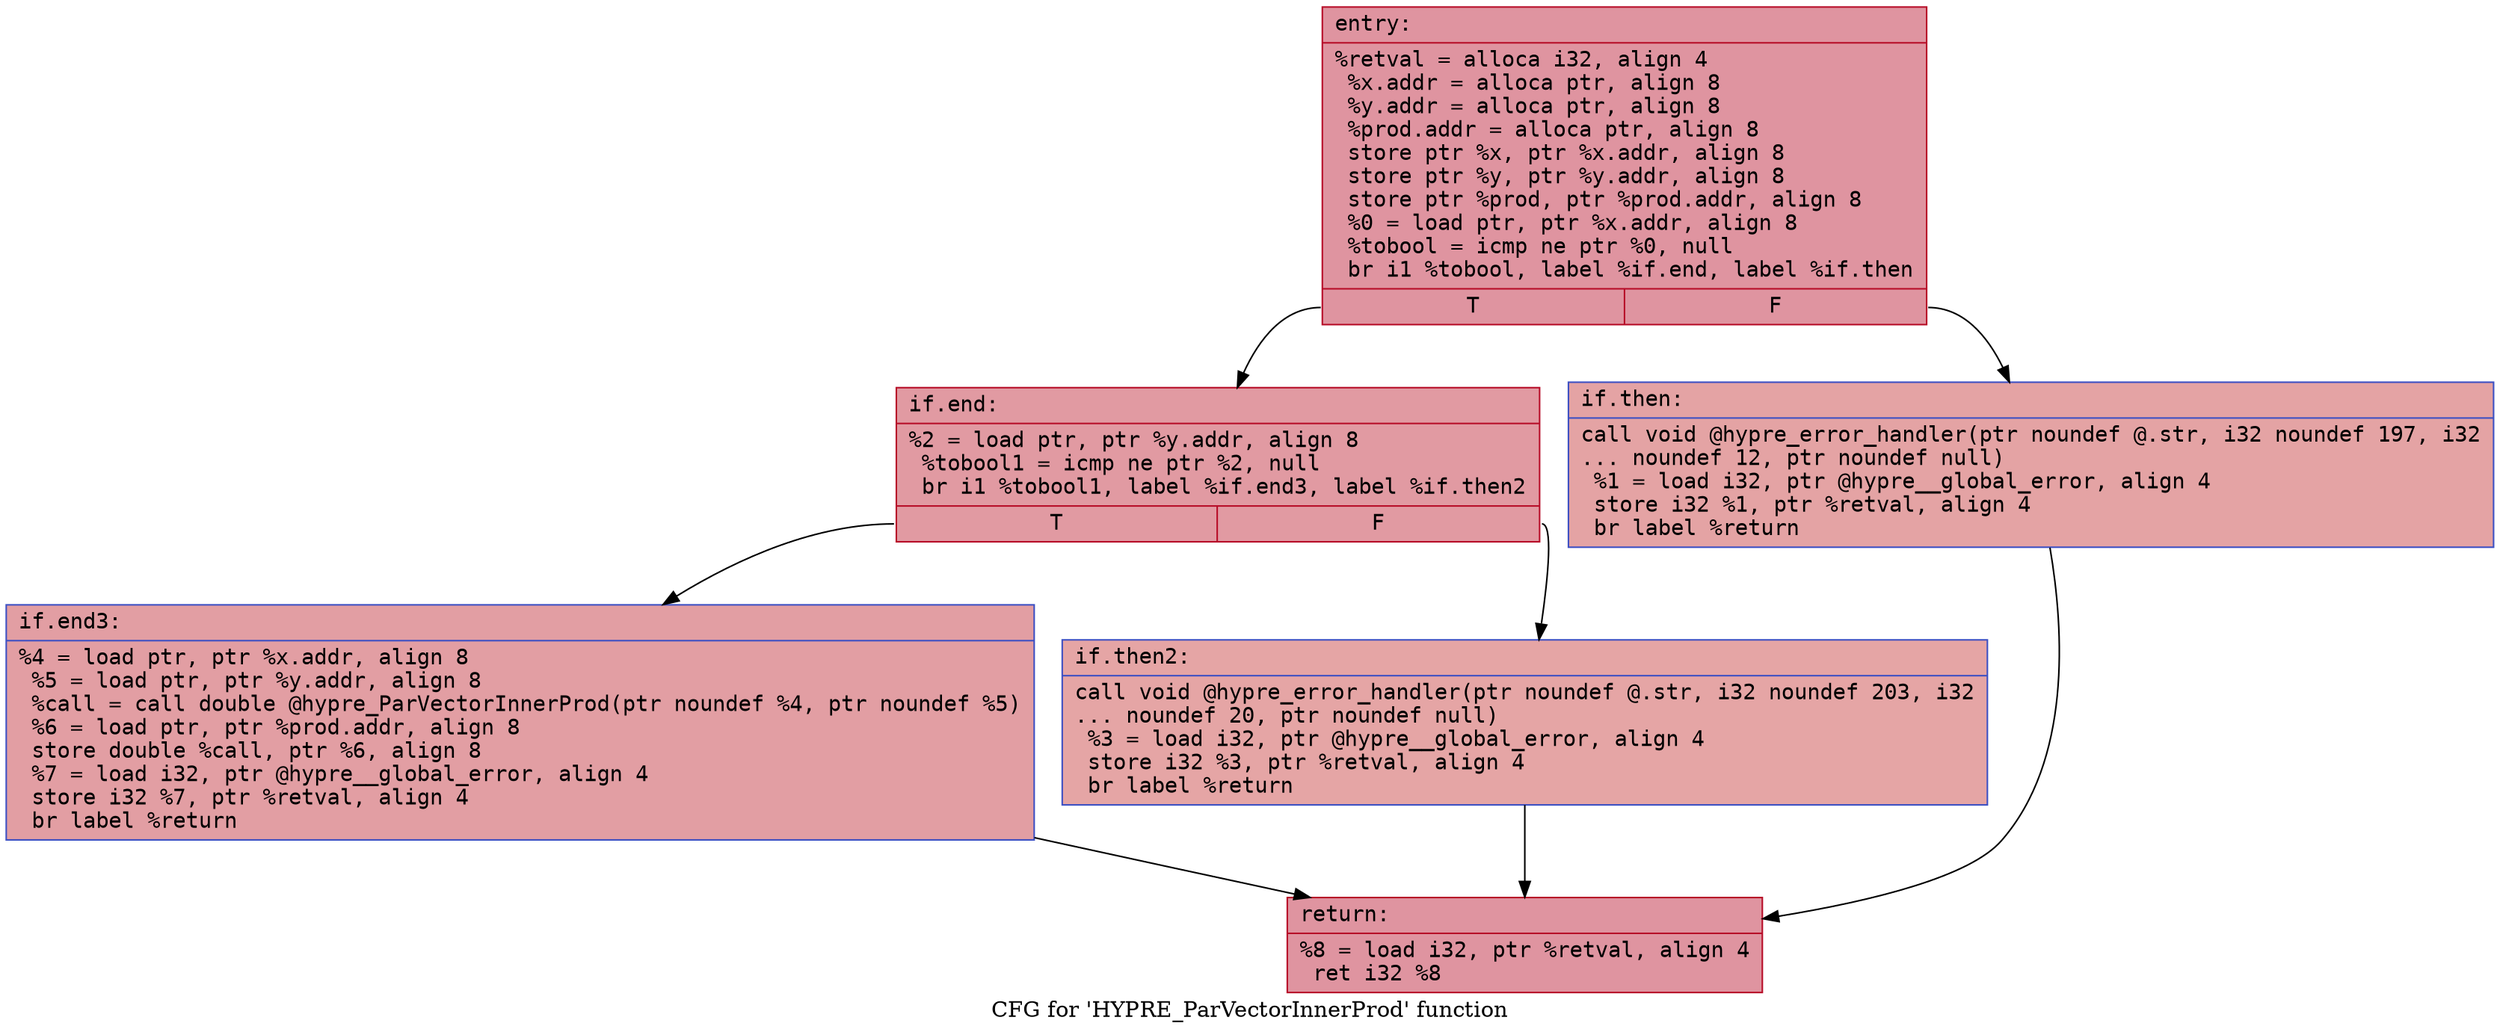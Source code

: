 digraph "CFG for 'HYPRE_ParVectorInnerProd' function" {
	label="CFG for 'HYPRE_ParVectorInnerProd' function";

	Node0x55a672e16ee0 [shape=record,color="#b70d28ff", style=filled, fillcolor="#b70d2870" fontname="Courier",label="{entry:\l|  %retval = alloca i32, align 4\l  %x.addr = alloca ptr, align 8\l  %y.addr = alloca ptr, align 8\l  %prod.addr = alloca ptr, align 8\l  store ptr %x, ptr %x.addr, align 8\l  store ptr %y, ptr %y.addr, align 8\l  store ptr %prod, ptr %prod.addr, align 8\l  %0 = load ptr, ptr %x.addr, align 8\l  %tobool = icmp ne ptr %0, null\l  br i1 %tobool, label %if.end, label %if.then\l|{<s0>T|<s1>F}}"];
	Node0x55a672e16ee0:s0 -> Node0x55a672e174a0[tooltip="entry -> if.end\nProbability 62.50%" ];
	Node0x55a672e16ee0:s1 -> Node0x55a672e17510[tooltip="entry -> if.then\nProbability 37.50%" ];
	Node0x55a672e17510 [shape=record,color="#3d50c3ff", style=filled, fillcolor="#c32e3170" fontname="Courier",label="{if.then:\l|  call void @hypre_error_handler(ptr noundef @.str, i32 noundef 197, i32\l... noundef 12, ptr noundef null)\l  %1 = load i32, ptr @hypre__global_error, align 4\l  store i32 %1, ptr %retval, align 4\l  br label %return\l}"];
	Node0x55a672e17510 -> Node0x55a672e179d0[tooltip="if.then -> return\nProbability 100.00%" ];
	Node0x55a672e174a0 [shape=record,color="#b70d28ff", style=filled, fillcolor="#bb1b2c70" fontname="Courier",label="{if.end:\l|  %2 = load ptr, ptr %y.addr, align 8\l  %tobool1 = icmp ne ptr %2, null\l  br i1 %tobool1, label %if.end3, label %if.then2\l|{<s0>T|<s1>F}}"];
	Node0x55a672e174a0:s0 -> Node0x55a672e17d40[tooltip="if.end -> if.end3\nProbability 62.50%" ];
	Node0x55a672e174a0:s1 -> Node0x55a672e17db0[tooltip="if.end -> if.then2\nProbability 37.50%" ];
	Node0x55a672e17db0 [shape=record,color="#3d50c3ff", style=filled, fillcolor="#c5333470" fontname="Courier",label="{if.then2:\l|  call void @hypre_error_handler(ptr noundef @.str, i32 noundef 203, i32\l... noundef 20, ptr noundef null)\l  %3 = load i32, ptr @hypre__global_error, align 4\l  store i32 %3, ptr %retval, align 4\l  br label %return\l}"];
	Node0x55a672e17db0 -> Node0x55a672e179d0[tooltip="if.then2 -> return\nProbability 100.00%" ];
	Node0x55a672e17d40 [shape=record,color="#3d50c3ff", style=filled, fillcolor="#be242e70" fontname="Courier",label="{if.end3:\l|  %4 = load ptr, ptr %x.addr, align 8\l  %5 = load ptr, ptr %y.addr, align 8\l  %call = call double @hypre_ParVectorInnerProd(ptr noundef %4, ptr noundef %5)\l  %6 = load ptr, ptr %prod.addr, align 8\l  store double %call, ptr %6, align 8\l  %7 = load i32, ptr @hypre__global_error, align 4\l  store i32 %7, ptr %retval, align 4\l  br label %return\l}"];
	Node0x55a672e17d40 -> Node0x55a672e179d0[tooltip="if.end3 -> return\nProbability 100.00%" ];
	Node0x55a672e179d0 [shape=record,color="#b70d28ff", style=filled, fillcolor="#b70d2870" fontname="Courier",label="{return:\l|  %8 = load i32, ptr %retval, align 4\l  ret i32 %8\l}"];
}

